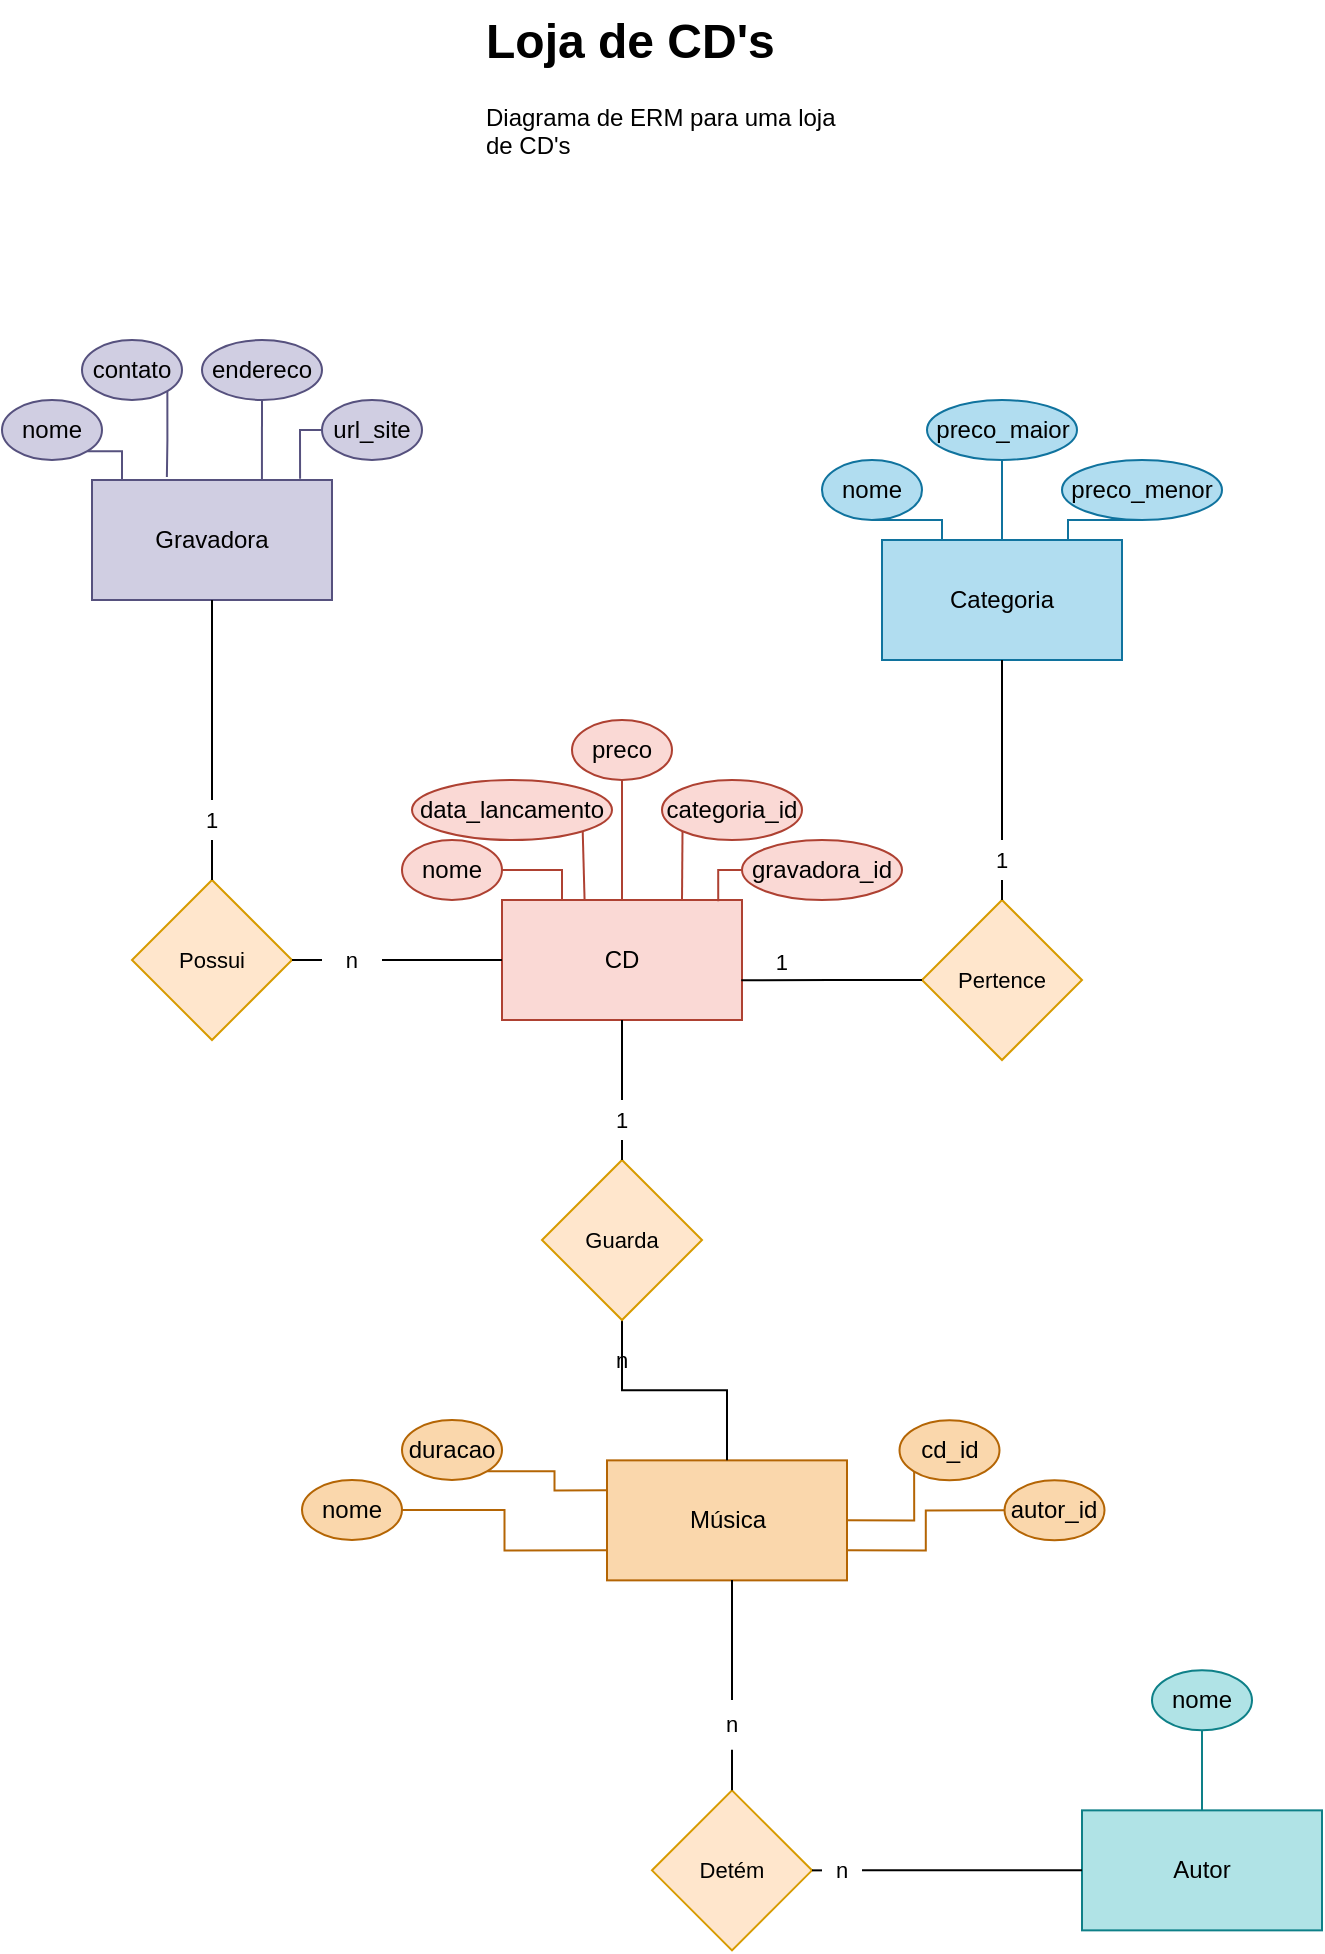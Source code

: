 <mxfile version="24.0.5" type="github">
  <diagram name="Page-1" id="fX9RrKgvH6SyHoi_5Rdd">
    <mxGraphModel dx="1960" dy="1040" grid="1" gridSize="10" guides="1" tooltips="1" connect="1" arrows="1" fold="1" page="1" pageScale="1" pageWidth="850" pageHeight="1100" math="0" shadow="0">
      <root>
        <mxCell id="0" />
        <mxCell id="1" parent="0" />
        <mxCell id="AshoG04ZGGXsUbE6QEYG-1" value="&lt;h1 style=&quot;margin-top: 0px;&quot;&gt;Loja de CD&#39;s&lt;/h1&gt;&lt;p&gt;Diagrama de ERM para uma loja de CD&#39;s&lt;/p&gt;" style="text;html=1;whiteSpace=wrap;overflow=hidden;rounded=0;labelBackgroundColor=none;" parent="1" vertex="1">
          <mxGeometry x="330" y="60" width="180" height="80" as="geometry" />
        </mxCell>
        <mxCell id="ZX1WCixsMA5-55GYTXhN-1" value="Gravadora" style="rounded=0;whiteSpace=wrap;html=1;labelBackgroundColor=none;fillColor=#d0cee2;strokeColor=#56517e;" vertex="1" parent="1">
          <mxGeometry x="135" y="300" width="120" height="60" as="geometry" />
        </mxCell>
        <mxCell id="ZX1WCixsMA5-55GYTXhN-2" value="CD" style="rounded=0;whiteSpace=wrap;html=1;labelBackgroundColor=none;fillColor=#fad9d5;strokeColor=#ae4132;" vertex="1" parent="1">
          <mxGeometry x="340" y="510" width="120" height="60" as="geometry" />
        </mxCell>
        <mxCell id="ZX1WCixsMA5-55GYTXhN-3" value="Música" style="rounded=0;whiteSpace=wrap;html=1;labelBackgroundColor=none;fillColor=#fad7ac;strokeColor=#b46504;" vertex="1" parent="1">
          <mxGeometry x="392.5" y="790.18" width="120" height="60" as="geometry" />
        </mxCell>
        <mxCell id="ZX1WCixsMA5-55GYTXhN-4" value="Autor" style="rounded=0;whiteSpace=wrap;html=1;labelBackgroundColor=none;fillColor=#b0e3e6;strokeColor=#0e8088;" vertex="1" parent="1">
          <mxGeometry x="630" y="965.18" width="120" height="60" as="geometry" />
        </mxCell>
        <mxCell id="ZX1WCixsMA5-55GYTXhN-6" value="Categoria" style="rounded=0;whiteSpace=wrap;html=1;labelBackgroundColor=none;fillColor=#b1ddf0;strokeColor=#10739e;" vertex="1" parent="1">
          <mxGeometry x="530" y="330" width="120" height="60" as="geometry" />
        </mxCell>
        <mxCell id="ZX1WCixsMA5-55GYTXhN-9" value="nome" style="ellipse;whiteSpace=wrap;html=1;labelBackgroundColor=none;fillColor=#d0cee2;strokeColor=#56517e;" vertex="1" parent="1">
          <mxGeometry x="90" y="260" width="50" height="30" as="geometry" />
        </mxCell>
        <mxCell id="ZX1WCixsMA5-55GYTXhN-10" value="contato" style="ellipse;whiteSpace=wrap;html=1;labelBackgroundColor=none;fillColor=#d0cee2;strokeColor=#56517e;" vertex="1" parent="1">
          <mxGeometry x="130" y="230" width="50" height="30" as="geometry" />
        </mxCell>
        <mxCell id="ZX1WCixsMA5-55GYTXhN-11" value="endereco" style="ellipse;whiteSpace=wrap;html=1;labelBackgroundColor=none;fillColor=#d0cee2;strokeColor=#56517e;" vertex="1" parent="1">
          <mxGeometry x="190" y="230" width="60" height="30" as="geometry" />
        </mxCell>
        <mxCell id="ZX1WCixsMA5-55GYTXhN-12" value="url_site" style="ellipse;whiteSpace=wrap;html=1;labelBackgroundColor=none;fillColor=#d0cee2;strokeColor=#56517e;" vertex="1" parent="1">
          <mxGeometry x="250" y="260" width="50" height="30" as="geometry" />
        </mxCell>
        <mxCell id="ZX1WCixsMA5-55GYTXhN-45" style="edgeStyle=orthogonalEdgeStyle;rounded=0;orthogonalLoop=1;jettySize=auto;html=1;exitX=0.5;exitY=1;exitDx=0;exitDy=0;entryX=0.25;entryY=0;entryDx=0;entryDy=0;align=center;verticalAlign=middle;fontFamily=Helvetica;fontSize=11;fontColor=default;labelBackgroundColor=none;endArrow=none;endFill=0;fillColor=#b1ddf0;strokeColor=#10739e;" edge="1" parent="1" source="ZX1WCixsMA5-55GYTXhN-13" target="ZX1WCixsMA5-55GYTXhN-6">
          <mxGeometry relative="1" as="geometry" />
        </mxCell>
        <mxCell id="ZX1WCixsMA5-55GYTXhN-13" value="nome" style="ellipse;whiteSpace=wrap;html=1;labelBackgroundColor=none;fillColor=#b1ddf0;strokeColor=#10739e;" vertex="1" parent="1">
          <mxGeometry x="500" y="290" width="50" height="30" as="geometry" />
        </mxCell>
        <mxCell id="ZX1WCixsMA5-55GYTXhN-43" style="edgeStyle=orthogonalEdgeStyle;rounded=0;orthogonalLoop=1;jettySize=auto;html=1;exitX=0.5;exitY=1;exitDx=0;exitDy=0;entryX=0.5;entryY=0;entryDx=0;entryDy=0;align=center;verticalAlign=middle;fontFamily=Helvetica;fontSize=11;fontColor=default;labelBackgroundColor=none;endArrow=none;endFill=0;fillColor=#b1ddf0;strokeColor=#10739e;" edge="1" parent="1" source="ZX1WCixsMA5-55GYTXhN-14" target="ZX1WCixsMA5-55GYTXhN-6">
          <mxGeometry relative="1" as="geometry" />
        </mxCell>
        <mxCell id="ZX1WCixsMA5-55GYTXhN-14" value="preco_maior" style="ellipse;whiteSpace=wrap;html=1;labelBackgroundColor=none;fillColor=#b1ddf0;strokeColor=#10739e;" vertex="1" parent="1">
          <mxGeometry x="552.5" y="260" width="75" height="30" as="geometry" />
        </mxCell>
        <mxCell id="ZX1WCixsMA5-55GYTXhN-15" value="preco_menor" style="ellipse;whiteSpace=wrap;html=1;labelBackgroundColor=none;fillColor=#b1ddf0;strokeColor=#10739e;" vertex="1" parent="1">
          <mxGeometry x="620" y="290" width="80" height="30" as="geometry" />
        </mxCell>
        <mxCell id="ZX1WCixsMA5-55GYTXhN-32" style="edgeStyle=orthogonalEdgeStyle;rounded=0;orthogonalLoop=1;jettySize=auto;html=1;exitX=1;exitY=0.5;exitDx=0;exitDy=0;entryX=0.25;entryY=0;entryDx=0;entryDy=0;endArrow=none;endFill=0;labelBackgroundColor=none;fontColor=default;fillColor=#fad9d5;strokeColor=#ae4132;" edge="1" parent="1" source="ZX1WCixsMA5-55GYTXhN-16" target="ZX1WCixsMA5-55GYTXhN-2">
          <mxGeometry relative="1" as="geometry" />
        </mxCell>
        <mxCell id="ZX1WCixsMA5-55GYTXhN-16" value="nome" style="ellipse;whiteSpace=wrap;html=1;labelBackgroundColor=none;fillColor=#fad9d5;strokeColor=#ae4132;" vertex="1" parent="1">
          <mxGeometry x="290" y="480" width="50" height="30" as="geometry" />
        </mxCell>
        <mxCell id="ZX1WCixsMA5-55GYTXhN-17" value="data_lancamento" style="ellipse;whiteSpace=wrap;html=1;labelBackgroundColor=none;fillColor=#fad9d5;strokeColor=#ae4132;" vertex="1" parent="1">
          <mxGeometry x="295" y="450" width="100" height="30" as="geometry" />
        </mxCell>
        <mxCell id="ZX1WCixsMA5-55GYTXhN-35" style="edgeStyle=orthogonalEdgeStyle;rounded=0;orthogonalLoop=1;jettySize=auto;html=1;exitX=0.5;exitY=1;exitDx=0;exitDy=0;entryX=0.5;entryY=0;entryDx=0;entryDy=0;endArrow=none;endFill=0;labelBackgroundColor=none;fontColor=default;fillColor=#fad9d5;strokeColor=#ae4132;" edge="1" parent="1" source="ZX1WCixsMA5-55GYTXhN-18" target="ZX1WCixsMA5-55GYTXhN-2">
          <mxGeometry relative="1" as="geometry" />
        </mxCell>
        <mxCell id="ZX1WCixsMA5-55GYTXhN-18" value="preco" style="ellipse;whiteSpace=wrap;html=1;labelBackgroundColor=none;fillColor=#fad9d5;strokeColor=#ae4132;" vertex="1" parent="1">
          <mxGeometry x="375" y="420" width="50" height="30" as="geometry" />
        </mxCell>
        <mxCell id="ZX1WCixsMA5-55GYTXhN-36" style="edgeStyle=orthogonalEdgeStyle;rounded=0;orthogonalLoop=1;jettySize=auto;html=1;exitX=0;exitY=1;exitDx=0;exitDy=0;entryX=0.75;entryY=0;entryDx=0;entryDy=0;endArrow=none;endFill=0;labelBackgroundColor=none;fontColor=default;fillColor=#fad9d5;strokeColor=#ae4132;" edge="1" parent="1" source="ZX1WCixsMA5-55GYTXhN-19" target="ZX1WCixsMA5-55GYTXhN-2">
          <mxGeometry relative="1" as="geometry" />
        </mxCell>
        <mxCell id="ZX1WCixsMA5-55GYTXhN-19" value="categoria_id" style="ellipse;whiteSpace=wrap;html=1;labelBackgroundColor=none;fillColor=#fad9d5;strokeColor=#ae4132;" vertex="1" parent="1">
          <mxGeometry x="420" y="450" width="70" height="30" as="geometry" />
        </mxCell>
        <mxCell id="ZX1WCixsMA5-55GYTXhN-20" value="gravadora_id" style="ellipse;whiteSpace=wrap;html=1;labelBackgroundColor=none;fillColor=#fad9d5;strokeColor=#ae4132;" vertex="1" parent="1">
          <mxGeometry x="460" y="480" width="80" height="30" as="geometry" />
        </mxCell>
        <mxCell id="ZX1WCixsMA5-55GYTXhN-34" style="edgeStyle=orthogonalEdgeStyle;rounded=0;orthogonalLoop=1;jettySize=auto;html=1;exitX=1;exitY=1;exitDx=0;exitDy=0;entryX=0.344;entryY=-0.006;entryDx=0;entryDy=0;entryPerimeter=0;endArrow=none;endFill=0;labelBackgroundColor=none;fontColor=default;fillColor=#fad9d5;strokeColor=#ae4132;" edge="1" parent="1" source="ZX1WCixsMA5-55GYTXhN-17" target="ZX1WCixsMA5-55GYTXhN-2">
          <mxGeometry relative="1" as="geometry" />
        </mxCell>
        <mxCell id="ZX1WCixsMA5-55GYTXhN-38" style="edgeStyle=orthogonalEdgeStyle;rounded=0;orthogonalLoop=1;jettySize=auto;html=1;exitX=0;exitY=0.5;exitDx=0;exitDy=0;entryX=0.901;entryY=0.011;entryDx=0;entryDy=0;entryPerimeter=0;endArrow=none;endFill=0;labelBackgroundColor=none;fontColor=default;fillColor=#fad9d5;strokeColor=#ae4132;" edge="1" parent="1" source="ZX1WCixsMA5-55GYTXhN-20" target="ZX1WCixsMA5-55GYTXhN-2">
          <mxGeometry relative="1" as="geometry" />
        </mxCell>
        <mxCell id="ZX1WCixsMA5-55GYTXhN-39" style="edgeStyle=orthogonalEdgeStyle;rounded=0;orthogonalLoop=1;jettySize=auto;html=1;exitX=1;exitY=1;exitDx=0;exitDy=0;entryX=0.125;entryY=0;entryDx=0;entryDy=0;entryPerimeter=0;endArrow=none;endFill=0;labelBackgroundColor=none;fontColor=default;fillColor=#d0cee2;strokeColor=#56517e;" edge="1" parent="1" source="ZX1WCixsMA5-55GYTXhN-9" target="ZX1WCixsMA5-55GYTXhN-1">
          <mxGeometry relative="1" as="geometry" />
        </mxCell>
        <mxCell id="ZX1WCixsMA5-55GYTXhN-40" style="edgeStyle=orthogonalEdgeStyle;rounded=0;orthogonalLoop=1;jettySize=auto;html=1;exitX=1;exitY=1;exitDx=0;exitDy=0;entryX=0.312;entryY=-0.025;entryDx=0;entryDy=0;entryPerimeter=0;align=center;verticalAlign=middle;fontFamily=Helvetica;fontSize=11;fontColor=default;labelBackgroundColor=none;endArrow=none;endFill=0;fillColor=#d0cee2;strokeColor=#56517e;" edge="1" parent="1" source="ZX1WCixsMA5-55GYTXhN-10" target="ZX1WCixsMA5-55GYTXhN-1">
          <mxGeometry relative="1" as="geometry" />
        </mxCell>
        <mxCell id="ZX1WCixsMA5-55GYTXhN-41" style="edgeStyle=orthogonalEdgeStyle;rounded=0;orthogonalLoop=1;jettySize=auto;html=1;exitX=0.5;exitY=1;exitDx=0;exitDy=0;entryX=0.708;entryY=0;entryDx=0;entryDy=0;entryPerimeter=0;align=center;verticalAlign=middle;fontFamily=Helvetica;fontSize=11;fontColor=default;labelBackgroundColor=none;endArrow=none;endFill=0;fillColor=#d0cee2;strokeColor=#56517e;" edge="1" parent="1" source="ZX1WCixsMA5-55GYTXhN-11" target="ZX1WCixsMA5-55GYTXhN-1">
          <mxGeometry relative="1" as="geometry" />
        </mxCell>
        <mxCell id="ZX1WCixsMA5-55GYTXhN-42" style="edgeStyle=orthogonalEdgeStyle;rounded=0;orthogonalLoop=1;jettySize=auto;html=1;exitX=0;exitY=0.5;exitDx=0;exitDy=0;entryX=0.867;entryY=-0.011;entryDx=0;entryDy=0;entryPerimeter=0;align=center;verticalAlign=middle;fontFamily=Helvetica;fontSize=11;fontColor=default;labelBackgroundColor=none;endArrow=none;endFill=0;fillColor=#d0cee2;strokeColor=#56517e;" edge="1" parent="1" source="ZX1WCixsMA5-55GYTXhN-12" target="ZX1WCixsMA5-55GYTXhN-1">
          <mxGeometry relative="1" as="geometry" />
        </mxCell>
        <mxCell id="ZX1WCixsMA5-55GYTXhN-47" style="edgeStyle=orthogonalEdgeStyle;rounded=0;orthogonalLoop=1;jettySize=auto;html=1;exitX=0.5;exitY=1;exitDx=0;exitDy=0;entryX=0.775;entryY=0.008;entryDx=0;entryDy=0;entryPerimeter=0;align=center;verticalAlign=middle;fontFamily=Helvetica;fontSize=11;fontColor=default;labelBackgroundColor=none;endArrow=none;endFill=0;fillColor=#b1ddf0;strokeColor=#10739e;" edge="1" parent="1" source="ZX1WCixsMA5-55GYTXhN-15" target="ZX1WCixsMA5-55GYTXhN-6">
          <mxGeometry relative="1" as="geometry" />
        </mxCell>
        <mxCell id="ZX1WCixsMA5-55GYTXhN-49" value="nome" style="ellipse;whiteSpace=wrap;html=1;labelBackgroundColor=none;fillColor=#fad7ac;strokeColor=#b46504;" vertex="1" parent="1">
          <mxGeometry x="240" y="800" width="50" height="30" as="geometry" />
        </mxCell>
        <mxCell id="ZX1WCixsMA5-55GYTXhN-50" value="duracao" style="ellipse;whiteSpace=wrap;html=1;labelBackgroundColor=none;fillColor=#fad7ac;strokeColor=#b46504;" vertex="1" parent="1">
          <mxGeometry x="290" y="770" width="50" height="30" as="geometry" />
        </mxCell>
        <mxCell id="ZX1WCixsMA5-55GYTXhN-52" value="cd_id" style="ellipse;whiteSpace=wrap;html=1;labelBackgroundColor=none;fillColor=#fad7ac;strokeColor=#b46504;" vertex="1" parent="1">
          <mxGeometry x="538.75" y="770.18" width="50" height="30" as="geometry" />
        </mxCell>
        <mxCell id="ZX1WCixsMA5-55GYTXhN-53" value="autor_id" style="ellipse;whiteSpace=wrap;html=1;labelBackgroundColor=none;fillColor=#fad7ac;strokeColor=#b46504;" vertex="1" parent="1">
          <mxGeometry x="591.25" y="800.18" width="50" height="30" as="geometry" />
        </mxCell>
        <mxCell id="ZX1WCixsMA5-55GYTXhN-55" style="edgeStyle=orthogonalEdgeStyle;rounded=0;orthogonalLoop=1;jettySize=auto;html=1;exitX=1;exitY=0.5;exitDx=0;exitDy=0;align=center;verticalAlign=middle;fontFamily=Helvetica;fontSize=11;fontColor=default;labelBackgroundColor=none;endArrow=none;endFill=0;entryX=0;entryY=0.75;entryDx=0;entryDy=0;fillColor=#fad7ac;strokeColor=#b46504;" edge="1" parent="1" source="ZX1WCixsMA5-55GYTXhN-49" target="ZX1WCixsMA5-55GYTXhN-3">
          <mxGeometry relative="1" as="geometry">
            <mxPoint x="310" y="840.18" as="targetPoint" />
          </mxGeometry>
        </mxCell>
        <mxCell id="ZX1WCixsMA5-55GYTXhN-59" style="edgeStyle=orthogonalEdgeStyle;rounded=0;orthogonalLoop=1;jettySize=auto;html=1;exitX=1;exitY=1;exitDx=0;exitDy=0;align=center;verticalAlign=middle;fontFamily=Helvetica;fontSize=11;fontColor=default;labelBackgroundColor=none;endArrow=none;endFill=0;entryX=0;entryY=0.25;entryDx=0;entryDy=0;fillColor=#fad7ac;strokeColor=#b46504;" edge="1" parent="1" source="ZX1WCixsMA5-55GYTXhN-50" target="ZX1WCixsMA5-55GYTXhN-3">
          <mxGeometry relative="1" as="geometry">
            <mxPoint x="340" y="820.18" as="targetPoint" />
          </mxGeometry>
        </mxCell>
        <mxCell id="ZX1WCixsMA5-55GYTXhN-62" style="edgeStyle=orthogonalEdgeStyle;rounded=0;orthogonalLoop=1;jettySize=auto;html=1;exitX=0;exitY=1;exitDx=0;exitDy=0;entryX=1;entryY=0.5;entryDx=0;entryDy=0;align=center;verticalAlign=middle;fontFamily=Helvetica;fontSize=11;fontColor=default;labelBackgroundColor=none;endArrow=none;endFill=0;fillColor=#fad7ac;strokeColor=#b46504;" edge="1" parent="1" source="ZX1WCixsMA5-55GYTXhN-52" target="ZX1WCixsMA5-55GYTXhN-3">
          <mxGeometry relative="1" as="geometry">
            <mxPoint x="545.77" y="830.18" as="targetPoint" />
            <Array as="points">
              <mxPoint x="546" y="820.18" />
            </Array>
          </mxGeometry>
        </mxCell>
        <mxCell id="ZX1WCixsMA5-55GYTXhN-63" style="edgeStyle=orthogonalEdgeStyle;rounded=0;orthogonalLoop=1;jettySize=auto;html=1;exitX=0;exitY=0.5;exitDx=0;exitDy=0;align=center;verticalAlign=middle;fontFamily=Helvetica;fontSize=11;fontColor=default;labelBackgroundColor=none;endArrow=none;endFill=0;entryX=1;entryY=0.75;entryDx=0;entryDy=0;fillColor=#fad7ac;strokeColor=#b46504;" edge="1" parent="1" source="ZX1WCixsMA5-55GYTXhN-53" target="ZX1WCixsMA5-55GYTXhN-3">
          <mxGeometry relative="1" as="geometry">
            <mxPoint x="572" y="840.18" as="targetPoint" />
          </mxGeometry>
        </mxCell>
        <mxCell id="ZX1WCixsMA5-55GYTXhN-66" style="edgeStyle=orthogonalEdgeStyle;rounded=0;orthogonalLoop=1;jettySize=auto;html=1;exitX=0.5;exitY=1;exitDx=0;exitDy=0;entryX=0.5;entryY=0;entryDx=0;entryDy=0;align=center;verticalAlign=middle;fontFamily=Helvetica;fontSize=11;fontColor=default;labelBackgroundColor=none;endArrow=none;endFill=0;fillColor=#b0e3e6;strokeColor=#0e8088;" edge="1" parent="1" source="ZX1WCixsMA5-55GYTXhN-65" target="ZX1WCixsMA5-55GYTXhN-4">
          <mxGeometry relative="1" as="geometry" />
        </mxCell>
        <mxCell id="ZX1WCixsMA5-55GYTXhN-65" value="nome" style="ellipse;whiteSpace=wrap;html=1;labelBackgroundColor=none;fillColor=#b0e3e6;strokeColor=#0e8088;" vertex="1" parent="1">
          <mxGeometry x="665" y="895.18" width="50" height="30" as="geometry" />
        </mxCell>
        <mxCell id="ZX1WCixsMA5-55GYTXhN-68" style="edgeStyle=orthogonalEdgeStyle;rounded=0;orthogonalLoop=1;jettySize=auto;html=1;exitX=1;exitY=0.5;exitDx=0;exitDy=0;entryX=0;entryY=0.5;entryDx=0;entryDy=0;align=center;verticalAlign=middle;fontFamily=Helvetica;fontSize=11;fontColor=default;labelBackgroundColor=none;endArrow=none;endFill=0;" edge="1" parent="1" source="ZX1WCixsMA5-55GYTXhN-70" target="ZX1WCixsMA5-55GYTXhN-2">
          <mxGeometry relative="1" as="geometry" />
        </mxCell>
        <mxCell id="ZX1WCixsMA5-55GYTXhN-69" style="edgeStyle=orthogonalEdgeStyle;rounded=0;orthogonalLoop=1;jettySize=auto;html=1;entryX=0.5;entryY=1;entryDx=0;entryDy=0;align=center;verticalAlign=middle;fontFamily=Helvetica;fontSize=11;fontColor=default;labelBackgroundColor=none;endArrow=none;endFill=0;" edge="1" parent="1" source="ZX1WCixsMA5-55GYTXhN-71" target="ZX1WCixsMA5-55GYTXhN-1">
          <mxGeometry relative="1" as="geometry" />
        </mxCell>
        <mxCell id="ZX1WCixsMA5-55GYTXhN-67" value="Possui" style="rhombus;whiteSpace=wrap;html=1;fontFamily=Helvetica;fontSize=11;labelBackgroundColor=none;fillColor=#ffe6cc;strokeColor=#d79b00;" vertex="1" parent="1">
          <mxGeometry x="155" y="500" width="80" height="80" as="geometry" />
        </mxCell>
        <mxCell id="ZX1WCixsMA5-55GYTXhN-75" style="edgeStyle=orthogonalEdgeStyle;rounded=0;orthogonalLoop=1;jettySize=auto;html=1;exitX=0.5;exitY=0;exitDx=0;exitDy=0;entryX=0.5;entryY=1;entryDx=0;entryDy=0;align=center;verticalAlign=middle;fontFamily=Helvetica;fontSize=11;fontColor=default;labelBackgroundColor=none;endArrow=none;endFill=0;" edge="1" parent="1" source="ZX1WCixsMA5-55GYTXhN-77" target="ZX1WCixsMA5-55GYTXhN-6">
          <mxGeometry relative="1" as="geometry" />
        </mxCell>
        <mxCell id="ZX1WCixsMA5-55GYTXhN-72" value="Pertence" style="rhombus;whiteSpace=wrap;html=1;fontFamily=Helvetica;fontSize=11;labelBackgroundColor=none;fillColor=#ffe6cc;strokeColor=#d79b00;" vertex="1" parent="1">
          <mxGeometry x="550" y="510" width="80" height="80" as="geometry" />
        </mxCell>
        <mxCell id="ZX1WCixsMA5-55GYTXhN-78" value="" style="edgeStyle=orthogonalEdgeStyle;rounded=0;orthogonalLoop=1;jettySize=auto;html=1;exitX=0.5;exitY=0;exitDx=0;exitDy=0;entryX=0.5;entryY=1;entryDx=0;entryDy=0;align=center;verticalAlign=middle;fontFamily=Helvetica;fontSize=11;fontColor=default;labelBackgroundColor=none;endArrow=none;endFill=0;" edge="1" parent="1" source="ZX1WCixsMA5-55GYTXhN-72" target="ZX1WCixsMA5-55GYTXhN-77">
          <mxGeometry relative="1" as="geometry">
            <mxPoint x="590" y="510" as="sourcePoint" />
            <mxPoint x="590" y="390" as="targetPoint" />
          </mxGeometry>
        </mxCell>
        <mxCell id="ZX1WCixsMA5-55GYTXhN-77" value="1&lt;span style=&quot;color: rgba(0, 0, 0, 0); font-family: monospace; font-size: 0px; text-align: start; text-wrap: nowrap; background-color: rgb(251, 251, 251);&quot;&gt;%3CmxGraphModel%3E%3Croot%3E%3CmxCell%20id%3D%220%22%2F%3E%3CmxCell%20id%3D%221%22%20parent%3D%220%22%2F%3E%3CmxCell%20id%3D%222%22%20value%3D%22n%26lt%3Bspan%20style%3D%26quot%3Bcolor%3A%20rgba(0%2C%200%2C%200%2C%200)%3B%20font-family%3A%20monospace%3B%20font-size%3A%200px%3B%20text-align%3A%20start%3B%20text-wrap%3A%20nowrap%3B%20background-color%3A%20rgb(251%2C%20251%2C%20251)%3B%26quot%3B%26gt%3B%253CmxGraphModel%253E%253Croot%253E%253CmxCell%2520id%253D%25220%2522%252F%253E%253CmxCell%2520id%253D%25221%2522%2520parent%253D%25220%2522%252F%253E%253CmxCell%2520id%253D%25222%2522%2520value%253D%2522nome%2522%2520style%253D%2522ellipse%253BwhiteSpace%253Dwrap%253Bhtml%253D1%253B%2522%2520vertex%253D%25221%2522%2520parent%253D%25221%2522%253E%253CmxGeometry%2520x%253D%2522340%2522%2520y%253D%2522720%2522%2520width%253D%252250%2522%2520height%253D%252230%2522%2520as%253D%2522geometry%2522%252F%253E%253C%252FmxCell%253E%253C%252Froot%253E%253C%252FmxGraphModel%253E%26lt%3B%2Fspan%26gt%3B%22%20style%3D%22text%3Bhtml%3D1%3Balign%3Dcenter%3BverticalAlign%3Dmiddle%3BwhiteSpace%3Dwrap%3Brounded%3D0%3BfontFamily%3DHelvetica%3BfontSize%3D11%3BfontColor%3Ddefault%3BlabelBackgroundColor%3Ddefault%3B%22%20vertex%3D%221%22%20parent%3D%221%22%3E%3CmxGeometry%20x%3D%22220%22%20y%3D%22520%22%20width%3D%2260%22%20height%3D%2230%22%20as%3D%22geometry%22%2F%3E%3C%2FmxCell%3E%3C%2Froot%3E%3C%2FmxGraphModel%3E&lt;/span&gt;" style="text;html=1;align=center;verticalAlign=middle;whiteSpace=wrap;rounded=0;fontFamily=Helvetica;fontSize=11;labelBackgroundColor=none;" vertex="1" parent="1">
          <mxGeometry x="565" y="480" width="50" height="20" as="geometry" />
        </mxCell>
        <mxCell id="ZX1WCixsMA5-55GYTXhN-90" style="edgeStyle=orthogonalEdgeStyle;rounded=0;orthogonalLoop=1;jettySize=auto;html=1;exitX=0.5;exitY=1;exitDx=0;exitDy=0;entryX=0.5;entryY=0;entryDx=0;entryDy=0;align=center;verticalAlign=middle;fontFamily=Helvetica;fontSize=11;fontColor=default;labelBackgroundColor=none;endArrow=none;endFill=0;" edge="1" parent="1" source="ZX1WCixsMA5-55GYTXhN-81" target="ZX1WCixsMA5-55GYTXhN-3">
          <mxGeometry relative="1" as="geometry" />
        </mxCell>
        <mxCell id="ZX1WCixsMA5-55GYTXhN-91" style="edgeStyle=orthogonalEdgeStyle;rounded=0;orthogonalLoop=1;jettySize=auto;html=1;exitX=0.5;exitY=0;exitDx=0;exitDy=0;entryX=0.5;entryY=1;entryDx=0;entryDy=0;align=center;verticalAlign=middle;fontFamily=Helvetica;fontSize=11;fontColor=default;labelBackgroundColor=none;endArrow=none;endFill=0;" edge="1" parent="1" source="ZX1WCixsMA5-55GYTXhN-92" target="ZX1WCixsMA5-55GYTXhN-2">
          <mxGeometry relative="1" as="geometry" />
        </mxCell>
        <mxCell id="ZX1WCixsMA5-55GYTXhN-81" value="Guarda" style="rhombus;whiteSpace=wrap;html=1;fontFamily=Helvetica;fontSize=11;labelBackgroundColor=none;fillColor=#ffe6cc;strokeColor=#d79b00;" vertex="1" parent="1">
          <mxGeometry x="360" y="640" width="80" height="80" as="geometry" />
        </mxCell>
        <mxCell id="ZX1WCixsMA5-55GYTXhN-84" style="edgeStyle=orthogonalEdgeStyle;rounded=0;orthogonalLoop=1;jettySize=auto;html=1;exitX=1;exitY=0.5;exitDx=0;exitDy=0;entryX=0;entryY=0.5;entryDx=0;entryDy=0;align=center;verticalAlign=middle;fontFamily=Helvetica;fontSize=11;fontColor=default;labelBackgroundColor=none;endArrow=none;endFill=0;" edge="1" parent="1" source="ZX1WCixsMA5-55GYTXhN-97" target="ZX1WCixsMA5-55GYTXhN-4">
          <mxGeometry relative="1" as="geometry" />
        </mxCell>
        <mxCell id="ZX1WCixsMA5-55GYTXhN-83" value="Detém" style="rhombus;whiteSpace=wrap;html=1;fontFamily=Helvetica;fontSize=11;labelBackgroundColor=none;fillColor=#ffe6cc;strokeColor=#d79b00;" vertex="1" parent="1">
          <mxGeometry x="415" y="955.18" width="80" height="80" as="geometry" />
        </mxCell>
        <mxCell id="ZX1WCixsMA5-55GYTXhN-93" value="" style="edgeStyle=orthogonalEdgeStyle;rounded=0;orthogonalLoop=1;jettySize=auto;html=1;exitX=0.5;exitY=0;exitDx=0;exitDy=0;entryX=0.5;entryY=1;entryDx=0;entryDy=0;align=center;verticalAlign=middle;fontFamily=Helvetica;fontSize=11;fontColor=default;labelBackgroundColor=none;endArrow=none;endFill=0;" edge="1" parent="1" source="ZX1WCixsMA5-55GYTXhN-81" target="ZX1WCixsMA5-55GYTXhN-92">
          <mxGeometry relative="1" as="geometry">
            <mxPoint x="400" y="640" as="sourcePoint" />
            <mxPoint x="400" y="570" as="targetPoint" />
          </mxGeometry>
        </mxCell>
        <mxCell id="ZX1WCixsMA5-55GYTXhN-92" value="1" style="text;html=1;align=center;verticalAlign=middle;whiteSpace=wrap;rounded=0;fontFamily=Helvetica;fontSize=11;labelBackgroundColor=none;" vertex="1" parent="1">
          <mxGeometry x="375" y="610" width="50" height="20" as="geometry" />
        </mxCell>
        <mxCell id="ZX1WCixsMA5-55GYTXhN-94" value="n" style="text;html=1;align=center;verticalAlign=middle;whiteSpace=wrap;rounded=0;fontFamily=Helvetica;fontSize=11;labelBackgroundColor=none;" vertex="1" parent="1">
          <mxGeometry x="375" y="730" width="50" height="20" as="geometry" />
        </mxCell>
        <mxCell id="ZX1WCixsMA5-55GYTXhN-95" style="edgeStyle=orthogonalEdgeStyle;rounded=0;orthogonalLoop=1;jettySize=auto;html=1;exitX=0.5;exitY=0;exitDx=0;exitDy=0;align=center;verticalAlign=middle;fontFamily=Helvetica;fontSize=11;fontColor=default;labelBackgroundColor=none;endArrow=none;endFill=0;" edge="1" parent="1" source="ZX1WCixsMA5-55GYTXhN-96">
          <mxGeometry relative="1" as="geometry">
            <mxPoint x="455" y="850" as="targetPoint" />
          </mxGeometry>
        </mxCell>
        <mxCell id="ZX1WCixsMA5-55GYTXhN-98" value="" style="edgeStyle=orthogonalEdgeStyle;rounded=0;orthogonalLoop=1;jettySize=auto;html=1;exitX=1;exitY=0.5;exitDx=0;exitDy=0;entryX=0;entryY=0.5;entryDx=0;entryDy=0;align=center;verticalAlign=middle;fontFamily=Helvetica;fontSize=11;fontColor=default;labelBackgroundColor=none;endArrow=none;endFill=0;" edge="1" parent="1" source="ZX1WCixsMA5-55GYTXhN-83" target="ZX1WCixsMA5-55GYTXhN-97">
          <mxGeometry relative="1" as="geometry">
            <mxPoint x="495" y="995" as="sourcePoint" />
            <mxPoint x="630" y="995" as="targetPoint" />
          </mxGeometry>
        </mxCell>
        <mxCell id="ZX1WCixsMA5-55GYTXhN-97" value="n" style="text;html=1;align=center;verticalAlign=middle;whiteSpace=wrap;rounded=0;fontFamily=Helvetica;fontSize=11;labelBackgroundColor=none;" vertex="1" parent="1">
          <mxGeometry x="500" y="985.18" width="20" height="20" as="geometry" />
        </mxCell>
        <mxCell id="ZX1WCixsMA5-55GYTXhN-100" value="" style="edgeStyle=orthogonalEdgeStyle;rounded=0;orthogonalLoop=1;jettySize=auto;html=1;exitX=0.5;exitY=0;exitDx=0;exitDy=0;align=center;verticalAlign=middle;fontFamily=Helvetica;fontSize=11;fontColor=default;labelBackgroundColor=none;endArrow=none;endFill=0;" edge="1" parent="1" source="ZX1WCixsMA5-55GYTXhN-83" target="ZX1WCixsMA5-55GYTXhN-96">
          <mxGeometry relative="1" as="geometry">
            <mxPoint x="455" y="955" as="sourcePoint" />
            <mxPoint x="455" y="850" as="targetPoint" />
          </mxGeometry>
        </mxCell>
        <mxCell id="ZX1WCixsMA5-55GYTXhN-96" value="n" style="text;html=1;align=center;verticalAlign=middle;whiteSpace=wrap;rounded=0;fontFamily=Helvetica;fontSize=11;labelBackgroundColor=none;" vertex="1" parent="1">
          <mxGeometry x="445" y="910" width="20" height="24.82" as="geometry" />
        </mxCell>
        <mxCell id="ZX1WCixsMA5-55GYTXhN-103" value="" style="edgeStyle=orthogonalEdgeStyle;rounded=0;orthogonalLoop=1;jettySize=auto;html=1;exitX=1;exitY=0.5;exitDx=0;exitDy=0;entryX=0;entryY=0.5;entryDx=0;entryDy=0;align=center;verticalAlign=middle;fontFamily=Helvetica;fontSize=11;fontColor=default;labelBackgroundColor=none;endArrow=none;endFill=0;" edge="1" parent="1" source="ZX1WCixsMA5-55GYTXhN-67" target="ZX1WCixsMA5-55GYTXhN-70">
          <mxGeometry relative="1" as="geometry">
            <mxPoint x="235" y="540" as="sourcePoint" />
            <mxPoint x="340" y="540" as="targetPoint" />
          </mxGeometry>
        </mxCell>
        <mxCell id="ZX1WCixsMA5-55GYTXhN-70" value="&amp;nbsp;n&amp;nbsp;&lt;span style=&quot;color: rgba(0, 0, 0, 0); font-family: monospace; font-size: 0px; text-align: start; text-wrap: nowrap; background-color: rgb(251, 251, 251);&quot;&gt;%3CmxGraphModel%3E%3Croot%3E%3CmxCell%20id%3D%220%22%2F%3E%3CmxCell%20id%3D%221%22%20parent%3D%220%22%2F%3E%3CmxCell%20id%3D%222%22%20value%3D%22nome%22%20style%3D%22ellipse%3BwhiteSpace%3Dwrap%3Bhtml%3D1%3B%22%20vertex%3D%221%22%20parent%3D%221%22%3E%3CmxGeometry%20x%3D%22340%22%20y%3D%22720%22%20width%3D%2250%22%20height%3D%2230%22%20as%3D%22geometry%22%2F%3E%3C%2FmxCell%3E%3C%2Froot%3E%3C%2FmxGraphModel%3E&lt;/span&gt;" style="text;html=1;align=center;verticalAlign=middle;whiteSpace=wrap;rounded=0;fontFamily=Helvetica;fontSize=11;labelBackgroundColor=none;" vertex="1" parent="1">
          <mxGeometry x="250" y="531.25" width="30" height="17.5" as="geometry" />
        </mxCell>
        <mxCell id="ZX1WCixsMA5-55GYTXhN-107" value="" style="edgeStyle=orthogonalEdgeStyle;rounded=0;orthogonalLoop=1;jettySize=auto;html=1;entryX=0.5;entryY=1;entryDx=0;entryDy=0;align=center;verticalAlign=middle;fontFamily=Helvetica;fontSize=11;fontColor=default;labelBackgroundColor=none;endArrow=none;endFill=0;" edge="1" parent="1" source="ZX1WCixsMA5-55GYTXhN-67" target="ZX1WCixsMA5-55GYTXhN-71">
          <mxGeometry relative="1" as="geometry">
            <mxPoint x="195" y="500" as="sourcePoint" />
            <mxPoint x="195" y="360" as="targetPoint" />
          </mxGeometry>
        </mxCell>
        <mxCell id="ZX1WCixsMA5-55GYTXhN-71" value="1" style="text;html=1;align=center;verticalAlign=middle;whiteSpace=wrap;rounded=0;fontFamily=Helvetica;fontSize=11;labelBackgroundColor=none;" vertex="1" parent="1">
          <mxGeometry x="185" y="460" width="20" height="20" as="geometry" />
        </mxCell>
        <mxCell id="ZX1WCixsMA5-55GYTXhN-108" style="edgeStyle=orthogonalEdgeStyle;rounded=0;orthogonalLoop=1;jettySize=auto;html=1;exitX=0;exitY=0.5;exitDx=0;exitDy=0;entryX=0.997;entryY=0.669;entryDx=0;entryDy=0;entryPerimeter=0;endArrow=none;endFill=0;" edge="1" parent="1" source="ZX1WCixsMA5-55GYTXhN-72" target="ZX1WCixsMA5-55GYTXhN-2">
          <mxGeometry relative="1" as="geometry" />
        </mxCell>
        <mxCell id="ZX1WCixsMA5-55GYTXhN-109" value="&amp;nbsp;1&amp;nbsp;" style="text;html=1;align=center;verticalAlign=middle;whiteSpace=wrap;rounded=0;fontFamily=Helvetica;fontSize=11;labelBackgroundColor=none;" vertex="1" parent="1">
          <mxGeometry x="470" y="531.25" width="20" height="19" as="geometry" />
        </mxCell>
      </root>
    </mxGraphModel>
  </diagram>
</mxfile>
